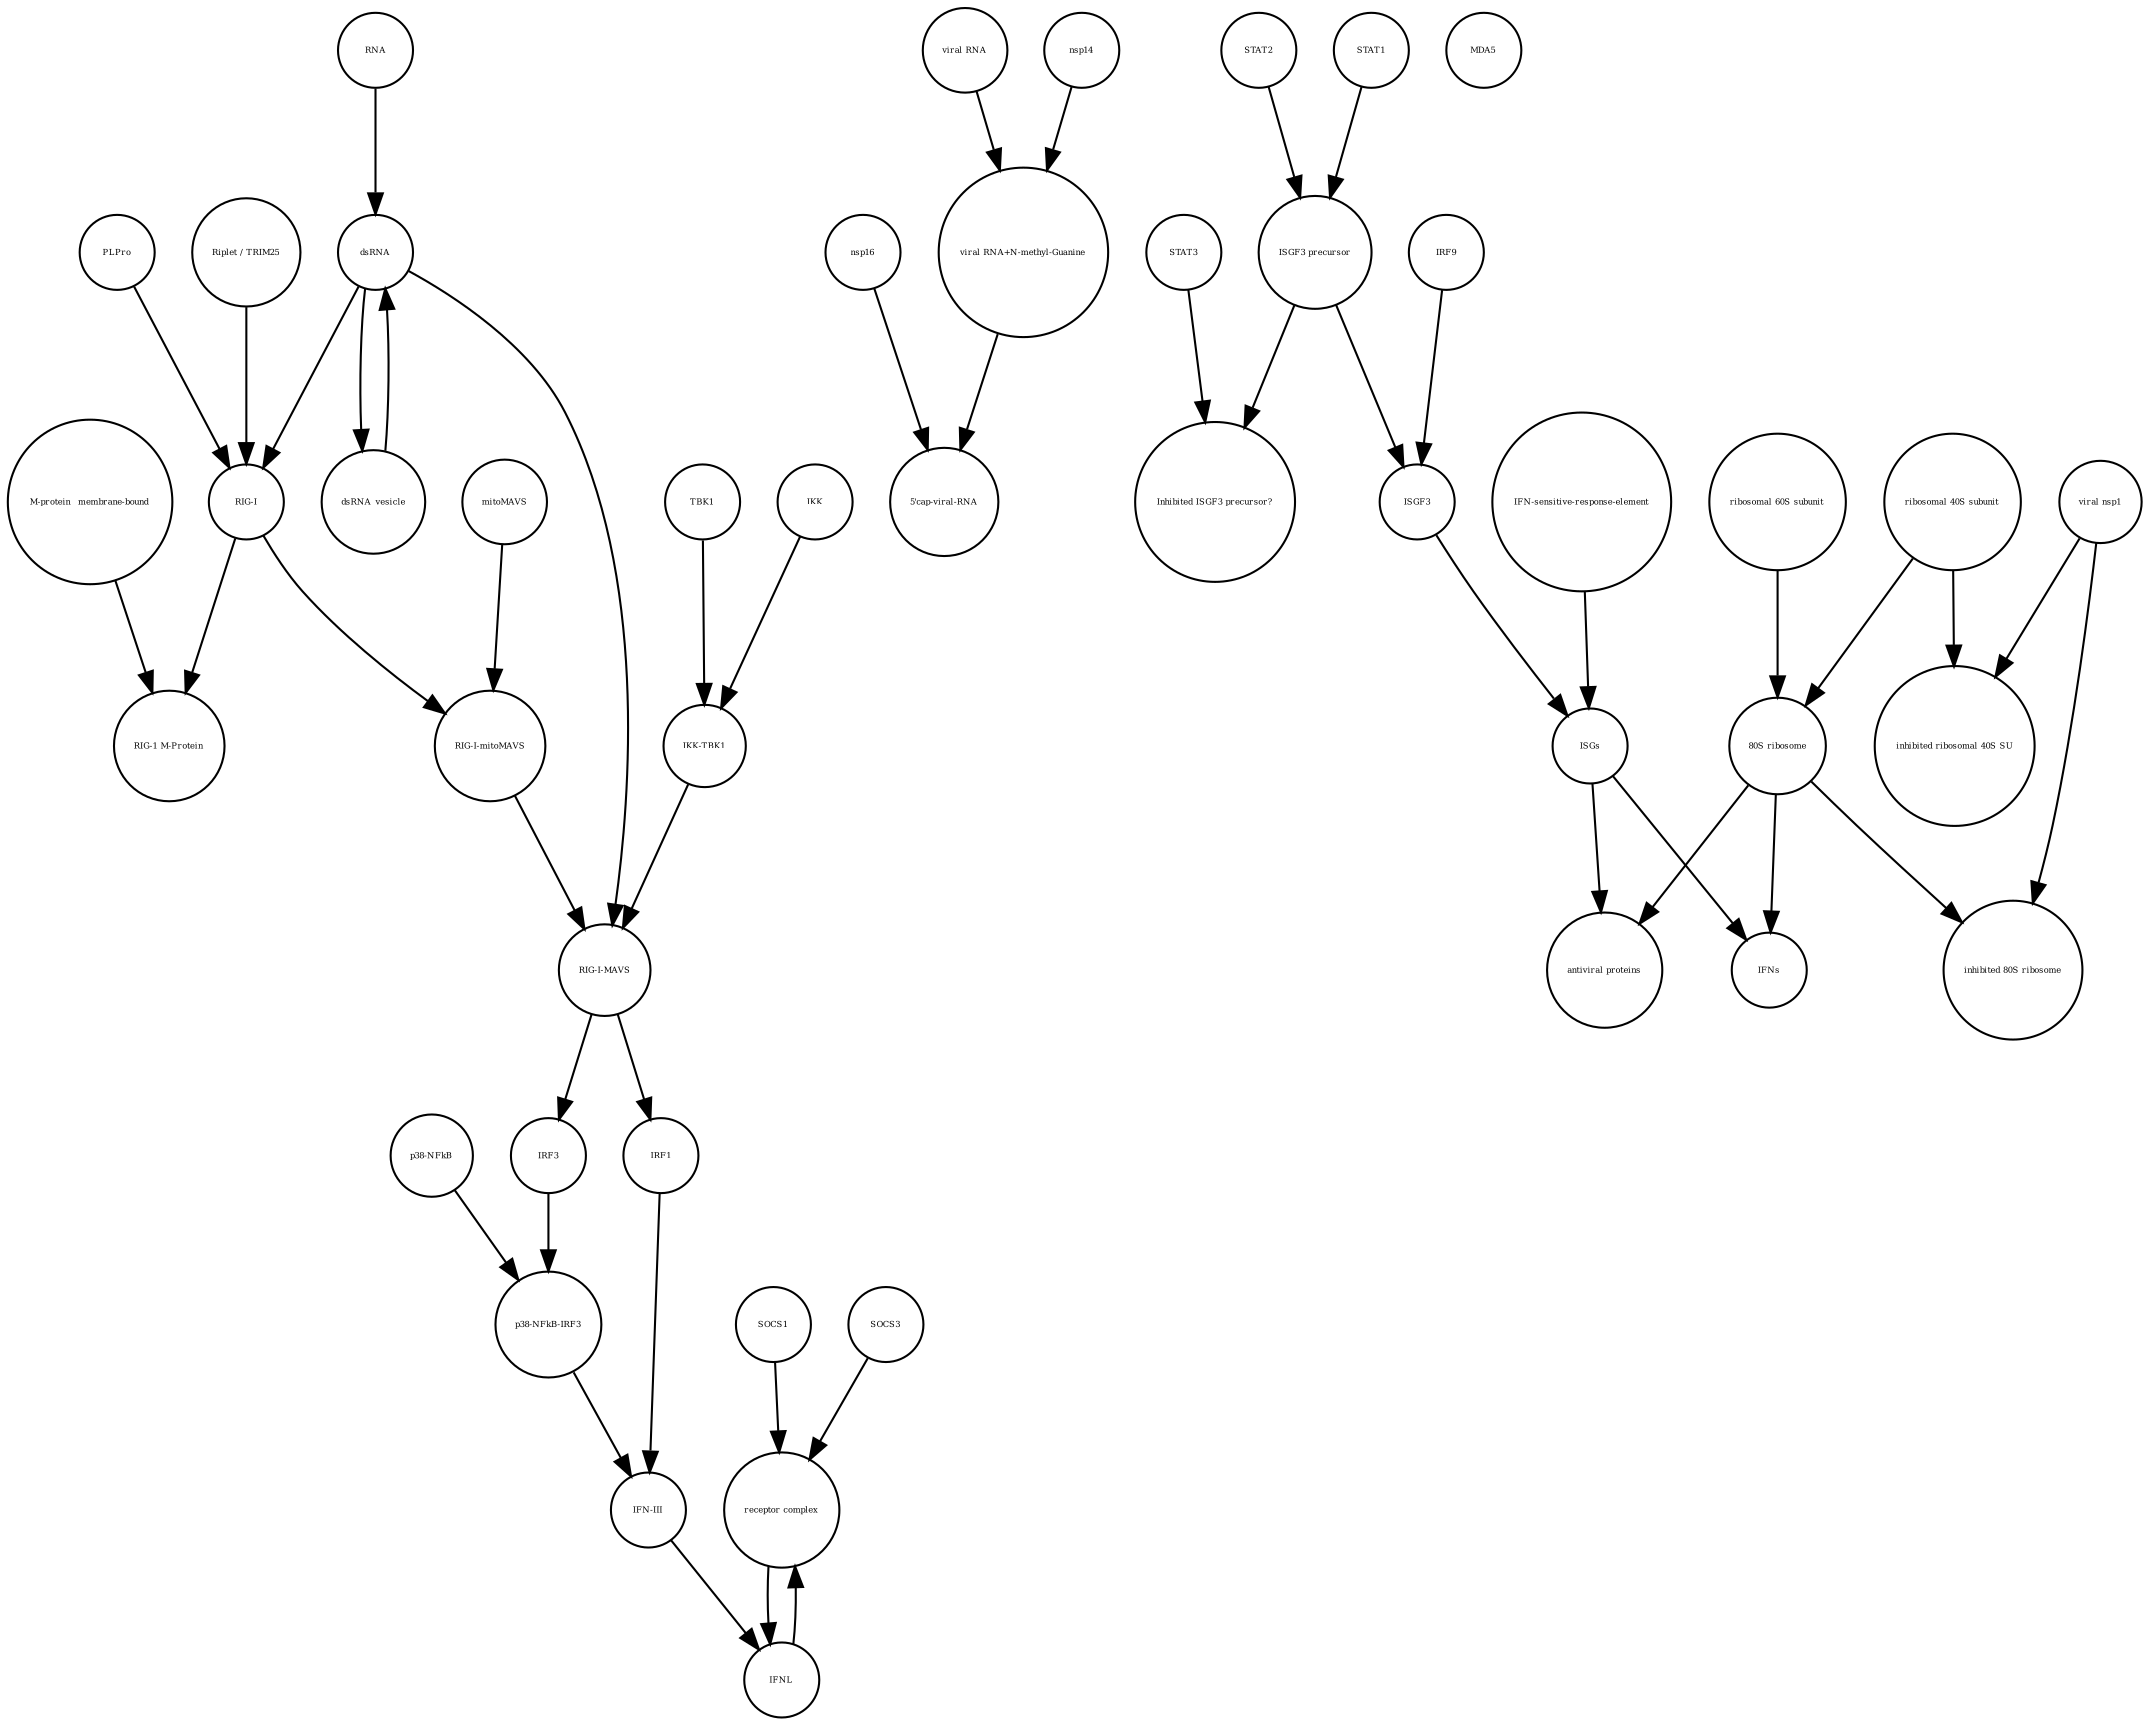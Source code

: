 strict digraph  {
"receptor complex" [annotation="", bipartite=0, cls=complex, fontsize=4, label="receptor complex", shape=circle];
"viral RNA+N-methyl-Guanine" [annotation="", bipartite=0, cls="nucleic acid feature", fontsize=4, label="viral RNA+N-methyl-Guanine", shape=circle];
"RIG-I" [annotation="", bipartite=0, cls=macromolecule, fontsize=4, label="RIG-I", shape=circle];
"M-protein_ membrane-bound" [annotation="", bipartite=0, cls=macromolecule, fontsize=4, label="M-protein_ membrane-bound", shape=circle];
dsRNA_vesicle [annotation="", bipartite=0, cls="nucleic acid feature", fontsize=4, label=dsRNA_vesicle, shape=circle];
"5'cap-viral-RNA" [annotation="", bipartite=0, cls="nucleic acid feature", fontsize=4, label="5'cap-viral-RNA", shape=circle];
"RIG-1 M-Protein" [annotation="", bipartite=0, cls=complex, fontsize=4, label="RIG-1 M-Protein", shape=circle];
TBK1 [annotation="", bipartite=0, cls=macromolecule, fontsize=4, label=TBK1, shape=circle];
"Inhibited ISGF3 precursor?" [annotation="", bipartite=0, cls=complex, fontsize=4, label="Inhibited ISGF3 precursor?", shape=circle];
MDA5 [annotation="", bipartite=0, cls=macromolecule, fontsize=4, label=MDA5, shape=circle];
"IFN-III" [annotation="", bipartite=0, cls=macromolecule, fontsize=4, label="IFN-III", shape=circle];
SOCS1 [annotation="", bipartite=0, cls=macromolecule, fontsize=4, label=SOCS1, shape=circle];
"RIG-I-mitoMAVS" [annotation="", bipartite=0, cls=complex, fontsize=4, label="RIG-I-mitoMAVS", shape=circle];
"inhibited 80S ribosome" [annotation="", bipartite=0, cls=complex, fontsize=4, label="inhibited 80S ribosome", shape=circle];
RNA [annotation="", bipartite=0, cls="nucleic acid feature", fontsize=4, label=RNA, shape=circle];
IRF9 [annotation="", bipartite=0, cls=macromolecule, fontsize=4, label=IRF9, shape=circle];
PLPro [annotation="", bipartite=0, cls=macromolecule, fontsize=4, label=PLPro, shape=circle];
"ribosomal 60S subunit" [annotation="", bipartite=0, cls=complex, fontsize=4, label="ribosomal 60S subunit", shape=circle];
STAT3 [annotation="", bipartite=0, cls=macromolecule, fontsize=4, label=STAT3, shape=circle];
"RIG-I-MAVS" [annotation="", bipartite=0, cls=complex, fontsize=4, label="RIG-I-MAVS", shape=circle];
IFNL [annotation="", bipartite=0, cls=macromolecule, fontsize=4, label=IFNL, shape=circle];
"IKK-TBK1" [annotation="", bipartite=0, cls=complex, fontsize=4, label="IKK-TBK1", shape=circle];
ISGF3 [annotation="", bipartite=0, cls=complex, fontsize=4, label=ISGF3, shape=circle];
"inhibited ribosomal 40S SU" [annotation="urn_miriam_doi_10.1101%2F2020.05.18.102467", bipartite=0, cls=complex, fontsize=4, label="inhibited ribosomal 40S SU", shape=circle];
"ribosomal 40S subunit" [annotation="", bipartite=0, cls=complex, fontsize=4, label="ribosomal 40S subunit", shape=circle];
"viral RNA" [annotation="", bipartite=0, cls="nucleic acid feature", fontsize=4, label="viral RNA", shape=circle];
IFNs [annotation="", bipartite=0, cls=macromolecule, fontsize=4, label=IFNs, shape=circle];
IRF3 [annotation="", bipartite=0, cls=macromolecule, fontsize=4, label=IRF3, shape=circle];
IKK [annotation="", bipartite=0, cls=macromolecule, fontsize=4, label=IKK, shape=circle];
"viral nsp1" [annotation="", bipartite=0, cls=macromolecule, fontsize=4, label="viral nsp1", shape=circle];
SOCS3 [annotation="", bipartite=0, cls=macromolecule, fontsize=4, label=SOCS3, shape=circle];
"p38-NFkB" [annotation="", bipartite=0, cls=complex, fontsize=4, label="p38-NFkB", shape=circle];
"ISGF3 precursor" [annotation="", bipartite=0, cls=complex, fontsize=4, label="ISGF3 precursor", shape=circle];
"IFN-sensitive-response-element" [annotation="", bipartite=0, cls="nucleic acid feature", fontsize=4, label="IFN-sensitive-response-element", shape=circle];
"80S ribosome" [annotation="", bipartite=0, cls=complex, fontsize=4, label="80S ribosome", shape=circle];
dsRNA [annotation="", bipartite=0, cls="nucleic acid feature", fontsize=4, label=dsRNA, shape=circle];
ISGs [annotation="", bipartite=0, cls="nucleic acid feature", fontsize=4, label=ISGs, shape=circle];
STAT2 [annotation="", bipartite=0, cls=macromolecule, fontsize=4, label=STAT2, shape=circle];
mitoMAVS [annotation="", bipartite=0, cls=macromolecule, fontsize=4, label=mitoMAVS, shape=circle];
IRF1 [annotation="", bipartite=0, cls=macromolecule, fontsize=4, label=IRF1, shape=circle];
STAT1 [annotation="", bipartite=0, cls=macromolecule, fontsize=4, label=STAT1, shape=circle];
nsp16 [annotation="", bipartite=0, cls=macromolecule, fontsize=4, label=nsp16, shape=circle];
"Riplet / TRIM25" [annotation="", bipartite=0, cls=macromolecule, fontsize=4, label="Riplet / TRIM25", shape=circle];
"antiviral proteins" [annotation="", bipartite=0, cls=macromolecule, fontsize=4, label="antiviral proteins", shape=circle];
nsp14 [annotation="", bipartite=0, cls=macromolecule, fontsize=4, label=nsp14, shape=circle];
"p38-NFkB-IRF3" [annotation="", bipartite=0, cls=complex, fontsize=4, label="p38-NFkB-IRF3", shape=circle];
"receptor complex" -> IFNL  [annotation="", interaction_type=production];
"viral RNA+N-methyl-Guanine" -> "5'cap-viral-RNA"  [annotation="", interaction_type=production];
"RIG-I" -> "RIG-1 M-Protein"  [annotation="", interaction_type=production];
"RIG-I" -> "RIG-I-mitoMAVS"  [annotation="", interaction_type=production];
"M-protein_ membrane-bound" -> "RIG-1 M-Protein"  [annotation="", interaction_type=production];
dsRNA_vesicle -> dsRNA  [annotation="", interaction_type=production];
TBK1 -> "IKK-TBK1"  [annotation="", interaction_type=production];
"IFN-III" -> IFNL  [annotation="", interaction_type=production];
SOCS1 -> "receptor complex"  [annotation="", interaction_type=production];
"RIG-I-mitoMAVS" -> "RIG-I-MAVS"  [annotation="", interaction_type=production];
RNA -> dsRNA  [annotation="", interaction_type=production];
IRF9 -> ISGF3  [annotation="", interaction_type=production];
PLPro -> "RIG-I"  [annotation="", interaction_type=catalysis];
"ribosomal 60S subunit" -> "80S ribosome"  [annotation="", interaction_type=production];
STAT3 -> "Inhibited ISGF3 precursor?"  [annotation="", interaction_type=production];
"RIG-I-MAVS" -> IRF3  [annotation="", interaction_type=stimulation];
"RIG-I-MAVS" -> IRF1  [annotation="", interaction_type=catalysis];
IFNL -> "receptor complex"  [annotation="", interaction_type=stimulation];
"IKK-TBK1" -> "RIG-I-MAVS"  [annotation="", interaction_type=production];
ISGF3 -> ISGs  [annotation="", interaction_type="necessary stimulation"];
"ribosomal 40S subunit" -> "inhibited ribosomal 40S SU"  [annotation="", interaction_type=production];
"ribosomal 40S subunit" -> "80S ribosome"  [annotation="", interaction_type=production];
"viral RNA" -> "viral RNA+N-methyl-Guanine"  [annotation="", interaction_type=production];
IRF3 -> "p38-NFkB-IRF3"  [annotation="", interaction_type=production];
IKK -> "IKK-TBK1"  [annotation="", interaction_type=production];
"viral nsp1" -> "inhibited ribosomal 40S SU"  [annotation="", interaction_type=production];
"viral nsp1" -> "inhibited 80S ribosome"  [annotation="", interaction_type=production];
SOCS3 -> "receptor complex"  [annotation="", interaction_type=production];
"p38-NFkB" -> "p38-NFkB-IRF3"  [annotation="", interaction_type=production];
"ISGF3 precursor" -> "Inhibited ISGF3 precursor?"  [annotation="", interaction_type=production];
"ISGF3 precursor" -> ISGF3  [annotation="", interaction_type=production];
"IFN-sensitive-response-element" -> ISGs  [annotation="", interaction_type=production];
"80S ribosome" -> "antiviral proteins"  [annotation="", interaction_type=catalysis];
"80S ribosome" -> "inhibited 80S ribosome"  [annotation="", interaction_type=production];
"80S ribosome" -> IFNs  [annotation="", interaction_type=catalysis];
dsRNA -> "RIG-I"  [annotation="", interaction_type="necessary stimulation"];
dsRNA -> dsRNA_vesicle  [annotation="", interaction_type=production];
dsRNA -> "RIG-I-MAVS"  [annotation="", interaction_type="necessary stimulation"];
ISGs -> "antiviral proteins"  [annotation="", interaction_type=production];
ISGs -> IFNs  [annotation="", interaction_type=production];
STAT2 -> "ISGF3 precursor"  [annotation="", interaction_type=production];
mitoMAVS -> "RIG-I-mitoMAVS"  [annotation="", interaction_type=production];
IRF1 -> "IFN-III"  [annotation="", interaction_type=stimulation];
STAT1 -> "ISGF3 precursor"  [annotation="", interaction_type=production];
nsp16 -> "5'cap-viral-RNA"  [annotation="urn_miriam_doi_10.1016%2Fj.chom.2020.05.008", interaction_type=catalysis];
"Riplet / TRIM25" -> "RIG-I"  [annotation="", interaction_type=catalysis];
nsp14 -> "viral RNA+N-methyl-Guanine"  [annotation="", interaction_type=catalysis];
"p38-NFkB-IRF3" -> "IFN-III"  [annotation="", interaction_type=stimulation];
}
